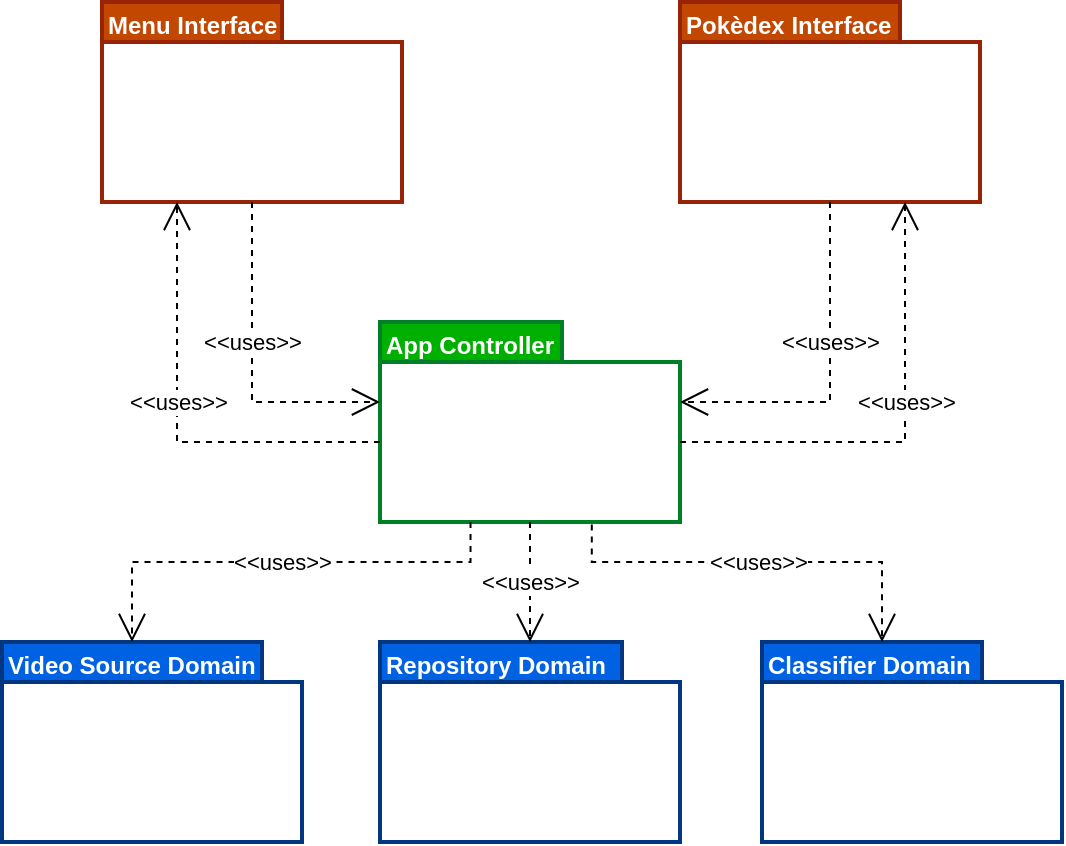<mxfile version="15.5.5" type="device"><diagram id="2wOMgElSw_IQ1I7g3pk1" name="Page-1"><mxGraphModel dx="401" dy="526" grid="1" gridSize="10" guides="1" tooltips="1" connect="1" arrows="1" fold="1" page="1" pageScale="1" pageWidth="827" pageHeight="1169" background="#ffffff" math="0" shadow="0"><root><mxCell id="0"/><mxCell id="1" parent="0"/><mxCell id="HnJkIxB8gkQHsjdA-tQW-2" value="Menu&amp;nbsp;Interface" style="shape=folder;fontStyle=1;spacingTop=0;tabWidth=90;tabHeight=20;tabPosition=left;html=1;verticalAlign=top;spacing=0;align=left;spacingLeft=4;strokeWidth=2;strokeColor=#992306;noLabel=0;movableLabel=0;" parent="1" vertex="1"><mxGeometry x="200" y="80" width="150" height="100" as="geometry"/></mxCell><mxCell id="HnJkIxB8gkQHsjdA-tQW-5" value="Pokèdex&amp;nbsp;Interface" style="shape=folder;fontStyle=1;spacingTop=0;tabWidth=110;tabHeight=20;tabPosition=left;html=1;verticalAlign=top;spacing=0;align=left;spacingLeft=4;strokeWidth=2;strokeColor=#992306;" parent="1" vertex="1"><mxGeometry x="489" y="80" width="150" height="100" as="geometry"/></mxCell><mxCell id="HnJkIxB8gkQHsjdA-tQW-6" value="&lt;span style=&quot;text-align: center&quot;&gt;App Controller&lt;/span&gt;" style="shape=folder;fontStyle=1;spacingTop=0;tabWidth=91;tabHeight=20;tabPosition=left;html=1;verticalAlign=top;spacing=0;align=left;spacingLeft=4;strokeWidth=2;strokeColor=#008026;" parent="1" vertex="1"><mxGeometry x="339" y="240" width="150" height="100" as="geometry"/></mxCell><mxCell id="HnJkIxB8gkQHsjdA-tQW-7" value="&lt;span style=&quot;text-align: center&quot;&gt;Model Domain&lt;/span&gt;" style="shape=folder;fontStyle=1;spacingTop=0;tabWidth=121;tabHeight=20;tabPosition=left;html=1;verticalAlign=top;spacing=0;align=left;spacingLeft=4;strokeColor=#003780;strokeWidth=2;" parent="1" vertex="1"><mxGeometry x="339" y="400" width="150" height="100" as="geometry"/></mxCell><mxCell id="HnJkIxB8gkQHsjdA-tQW-8" value="Menu Interface" style="rounded=0;whiteSpace=wrap;html=1;strokeColor=#992306;strokeWidth=2;align=left;verticalAlign=top;fillColor=#C24700;fontColor=#ffffff;spacing=0;spacingLeft=3;fontStyle=1" parent="1" vertex="1"><mxGeometry x="200" y="80" width="90" height="20" as="geometry"/></mxCell><mxCell id="HnJkIxB8gkQHsjdA-tQW-9" value="Pokèdex Interface" style="rounded=0;whiteSpace=wrap;html=1;strokeColor=#992306;strokeWidth=2;align=left;verticalAlign=top;fillColor=#C24700;fontColor=#ffffff;spacing=0;spacingLeft=3;fontStyle=1" parent="1" vertex="1"><mxGeometry x="489" y="80" width="110" height="20" as="geometry"/></mxCell><mxCell id="HnJkIxB8gkQHsjdA-tQW-10" value="App Controller" style="rounded=0;whiteSpace=wrap;html=1;strokeColor=#008026;strokeWidth=2;align=left;verticalAlign=top;fillColor=#00B000;fontColor=#ffffff;spacing=0;spacingLeft=3;fontStyle=1" parent="1" vertex="1"><mxGeometry x="339" y="240" width="91" height="20" as="geometry"/></mxCell><mxCell id="HnJkIxB8gkQHsjdA-tQW-11" value="Repository Domain" style="rounded=0;whiteSpace=wrap;html=1;strokeColor=#003780;strokeWidth=2;align=left;verticalAlign=top;fillColor=#0062E3;fontColor=#ffffff;spacing=0;spacingLeft=3;fontStyle=1" parent="1" vertex="1"><mxGeometry x="339" y="400" width="121" height="20" as="geometry"/></mxCell><mxCell id="HnJkIxB8gkQHsjdA-tQW-12" value="&amp;lt;&amp;lt;uses&amp;gt;&amp;gt;" style="endArrow=open;endSize=12;dashed=1;html=1;rounded=0;exitX=0.5;exitY=1;exitDx=0;exitDy=0;exitPerimeter=0;entryX=0;entryY=0;entryDx=0;entryDy=40;entryPerimeter=0;edgeStyle=orthogonalEdgeStyle;" parent="1" source="HnJkIxB8gkQHsjdA-tQW-2" target="HnJkIxB8gkQHsjdA-tQW-6" edge="1"><mxGeometry x="-0.146" width="160" relative="1" as="geometry"><mxPoint x="250" y="210" as="sourcePoint"/><mxPoint x="410" y="210" as="targetPoint"/><mxPoint as="offset"/></mxGeometry></mxCell><mxCell id="HnJkIxB8gkQHsjdA-tQW-13" value="&amp;lt;&amp;lt;uses&amp;gt;&amp;gt;" style="endArrow=open;endSize=12;dashed=1;html=1;rounded=0;exitX=0.5;exitY=1;exitDx=0;exitDy=0;exitPerimeter=0;entryX=0;entryY=0;entryDx=150;entryDy=40;entryPerimeter=0;edgeStyle=orthogonalEdgeStyle;" parent="1" source="HnJkIxB8gkQHsjdA-tQW-5" target="HnJkIxB8gkQHsjdA-tQW-6" edge="1"><mxGeometry x="-0.2" width="160" relative="1" as="geometry"><mxPoint x="560" y="210" as="sourcePoint"/><mxPoint x="624" y="330" as="targetPoint"/><mxPoint as="offset"/></mxGeometry></mxCell><mxCell id="HnJkIxB8gkQHsjdA-tQW-14" value="&amp;lt;&amp;lt;uses&amp;gt;&amp;gt;" style="endArrow=open;endSize=12;dashed=1;html=1;rounded=0;exitX=0;exitY=0;exitDx=0;exitDy=60;exitPerimeter=0;entryX=0.25;entryY=1;entryDx=0;entryDy=0;entryPerimeter=0;edgeStyle=orthogonalEdgeStyle;" parent="1" source="HnJkIxB8gkQHsjdA-tQW-6" target="HnJkIxB8gkQHsjdA-tQW-2" edge="1"><mxGeometry x="0.097" width="160" relative="1" as="geometry"><mxPoint x="180" y="230" as="sourcePoint"/><mxPoint x="244" y="330" as="targetPoint"/><mxPoint as="offset"/></mxGeometry></mxCell><mxCell id="HnJkIxB8gkQHsjdA-tQW-15" value="&amp;lt;&amp;lt;uses&amp;gt;&amp;gt;" style="endArrow=open;endSize=12;dashed=1;html=1;rounded=0;exitX=0;exitY=0;exitDx=150;exitDy=60;exitPerimeter=0;entryX=0.75;entryY=1;entryDx=0;entryDy=0;entryPerimeter=0;edgeStyle=orthogonalEdgeStyle;" parent="1" source="HnJkIxB8gkQHsjdA-tQW-6" target="HnJkIxB8gkQHsjdA-tQW-5" edge="1"><mxGeometry x="0.14" width="160" relative="1" as="geometry"><mxPoint x="639" y="320" as="sourcePoint"/><mxPoint x="537.5" y="200" as="targetPoint"/><mxPoint as="offset"/></mxGeometry></mxCell><mxCell id="HnJkIxB8gkQHsjdA-tQW-16" value="&amp;lt;&amp;lt;uses&amp;gt;&amp;gt;" style="endArrow=open;endSize=12;dashed=1;html=1;rounded=0;exitX=0.5;exitY=1;exitDx=0;exitDy=0;exitPerimeter=0;entryX=0.5;entryY=0;entryDx=0;entryDy=0;entryPerimeter=0;" parent="1" source="HnJkIxB8gkQHsjdA-tQW-6" target="HnJkIxB8gkQHsjdA-tQW-7" edge="1"><mxGeometry width="160" relative="1" as="geometry"><mxPoint x="190" y="360" as="sourcePoint"/><mxPoint x="440" y="380" as="targetPoint"/></mxGeometry></mxCell><mxCell id="x24YCiB5Xa6nM4YYjy8k-1" value="&lt;span style=&quot;text-align: center&quot;&gt;Model Domain&lt;/span&gt;" style="shape=folder;fontStyle=1;spacingTop=0;tabWidth=110;tabHeight=20;tabPosition=left;html=1;verticalAlign=top;spacing=0;align=left;spacingLeft=4;strokeColor=#003780;strokeWidth=2;" vertex="1" parent="1"><mxGeometry x="530" y="400" width="150" height="100" as="geometry"/></mxCell><mxCell id="x24YCiB5Xa6nM4YYjy8k-2" value="Classifier Domain" style="rounded=0;whiteSpace=wrap;html=1;strokeColor=#003780;strokeWidth=2;align=left;verticalAlign=top;fillColor=#0062E3;fontColor=#ffffff;spacing=0;spacingLeft=3;fontStyle=1" vertex="1" parent="1"><mxGeometry x="530" y="400" width="110" height="20" as="geometry"/></mxCell><mxCell id="x24YCiB5Xa6nM4YYjy8k-3" value="&lt;span style=&quot;text-align: center&quot;&gt;Model Domain&lt;/span&gt;" style="shape=folder;fontStyle=1;spacingTop=0;tabWidth=130;tabHeight=20;tabPosition=left;html=1;verticalAlign=top;spacing=0;align=left;spacingLeft=4;strokeColor=#003780;strokeWidth=2;" vertex="1" parent="1"><mxGeometry x="150" y="400" width="150" height="100" as="geometry"/></mxCell><mxCell id="x24YCiB5Xa6nM4YYjy8k-4" value="Video Source Domain" style="rounded=0;whiteSpace=wrap;html=1;strokeColor=#003780;strokeWidth=2;align=left;verticalAlign=top;fillColor=#0062E3;fontColor=#ffffff;spacing=0;spacingLeft=3;fontStyle=1" vertex="1" parent="1"><mxGeometry x="150" y="400" width="130" height="20" as="geometry"/></mxCell><mxCell id="x24YCiB5Xa6nM4YYjy8k-5" value="&amp;lt;&amp;lt;uses&amp;gt;&amp;gt;" style="endArrow=open;endSize=12;dashed=1;html=1;rounded=0;exitX=0.5;exitY=1;exitDx=0;exitDy=0;exitPerimeter=0;entryX=0;entryY=0;entryDx=65;entryDy=0;entryPerimeter=0;edgeStyle=elbowEdgeStyle;elbow=vertical;" edge="1" parent="1" target="x24YCiB5Xa6nM4YYjy8k-3"><mxGeometry width="160" relative="1" as="geometry"><mxPoint x="384.26" y="340" as="sourcePoint"/><mxPoint x="220" y="370" as="targetPoint"/><Array as="points"><mxPoint x="360" y="360"/></Array></mxGeometry></mxCell><mxCell id="x24YCiB5Xa6nM4YYjy8k-6" value="&amp;lt;&amp;lt;uses&amp;gt;&amp;gt;" style="endArrow=open;endSize=12;dashed=1;html=1;rounded=0;exitX=0.706;exitY=1.012;exitDx=0;exitDy=0;exitPerimeter=0;entryX=0.4;entryY=0;entryDx=0;entryDy=0;entryPerimeter=0;edgeStyle=elbowEdgeStyle;elbow=vertical;" edge="1" parent="1" source="HnJkIxB8gkQHsjdA-tQW-6" target="x24YCiB5Xa6nM4YYjy8k-1"><mxGeometry width="160" relative="1" as="geometry"><mxPoint x="489" y="350" as="sourcePoint"/><mxPoint x="489" y="410" as="targetPoint"/><Array as="points"><mxPoint x="490" y="360"/></Array></mxGeometry></mxCell></root></mxGraphModel></diagram></mxfile>